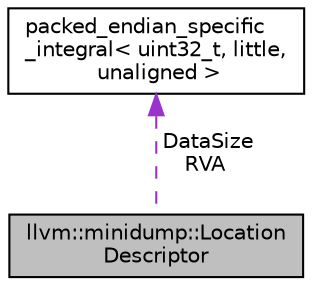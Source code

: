 digraph "llvm::minidump::LocationDescriptor"
{
 // LATEX_PDF_SIZE
  bgcolor="transparent";
  edge [fontname="Helvetica",fontsize="10",labelfontname="Helvetica",labelfontsize="10"];
  node [fontname="Helvetica",fontsize="10",shape="box"];
  Node1 [label="llvm::minidump::Location\lDescriptor",height=0.2,width=0.4,color="black", fillcolor="grey75", style="filled", fontcolor="black",tooltip="Specifies the location (and size) of various objects in the minidump file."];
  Node2 -> Node1 [dir="back",color="darkorchid3",fontsize="10",style="dashed",label=" DataSize\nRVA" ,fontname="Helvetica"];
  Node2 [label="packed_endian_specific\l_integral\< uint32_t, little,\l unaligned \>",height=0.2,width=0.4,color="black",tooltip=" "];
}
